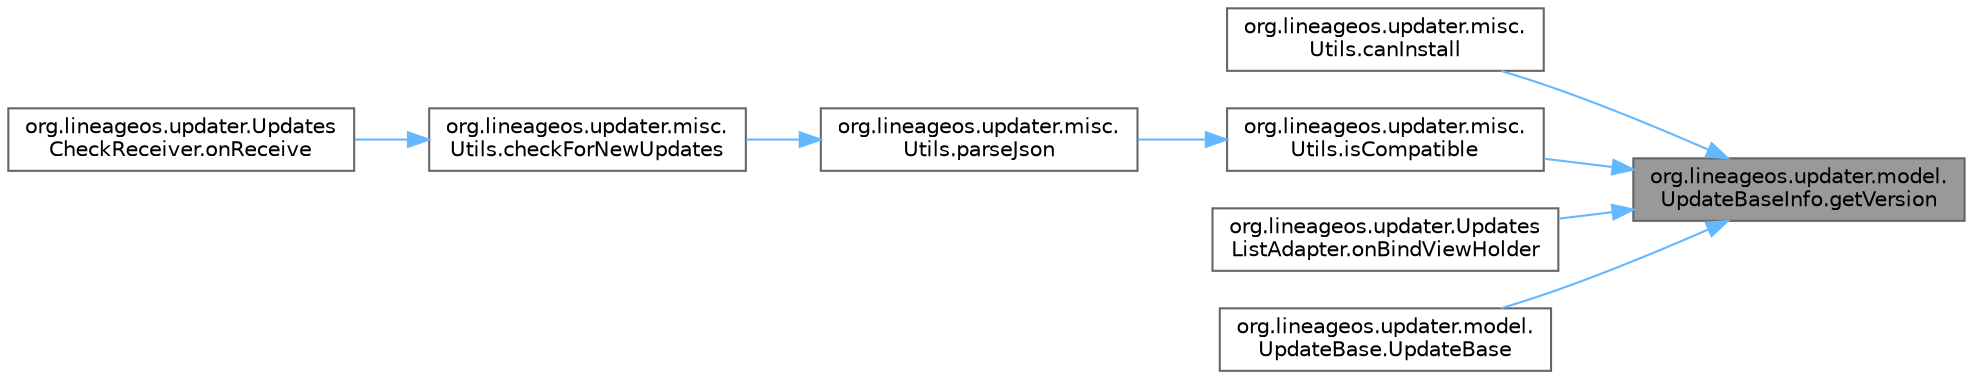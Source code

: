 digraph "org.lineageos.updater.model.UpdateBaseInfo.getVersion"
{
 // LATEX_PDF_SIZE
  bgcolor="transparent";
  edge [fontname=Helvetica,fontsize=10,labelfontname=Helvetica,labelfontsize=10];
  node [fontname=Helvetica,fontsize=10,shape=box,height=0.2,width=0.4];
  rankdir="RL";
  Node1 [label="org.lineageos.updater.model.\lUpdateBaseInfo.getVersion",height=0.2,width=0.4,color="gray40", fillcolor="grey60", style="filled", fontcolor="black",tooltip=" "];
  Node1 -> Node2 [dir="back",color="steelblue1",style="solid"];
  Node2 [label="org.lineageos.updater.misc.\lUtils.canInstall",height=0.2,width=0.4,color="grey40", fillcolor="white", style="filled",URL="$classorg_1_1lineageos_1_1updater_1_1misc_1_1_utils.html#a200b596c8b8ba8327d1e741a99f5db0f",tooltip=" "];
  Node1 -> Node3 [dir="back",color="steelblue1",style="solid"];
  Node3 [label="org.lineageos.updater.misc.\lUtils.isCompatible",height=0.2,width=0.4,color="grey40", fillcolor="white", style="filled",URL="$classorg_1_1lineageos_1_1updater_1_1misc_1_1_utils.html#a31cb9ad4e359da0f7b4fc54ae7afcfd9",tooltip=" "];
  Node3 -> Node4 [dir="back",color="steelblue1",style="solid"];
  Node4 [label="org.lineageos.updater.misc.\lUtils.parseJson",height=0.2,width=0.4,color="grey40", fillcolor="white", style="filled",URL="$classorg_1_1lineageos_1_1updater_1_1misc_1_1_utils.html#aad28273eac3eb5200ce2ade8c48834ad",tooltip=" "];
  Node4 -> Node5 [dir="back",color="steelblue1",style="solid"];
  Node5 [label="org.lineageos.updater.misc.\lUtils.checkForNewUpdates",height=0.2,width=0.4,color="grey40", fillcolor="white", style="filled",URL="$classorg_1_1lineageos_1_1updater_1_1misc_1_1_utils.html#a87f52df777d229a494ec21ba42503a6b",tooltip=" "];
  Node5 -> Node6 [dir="back",color="steelblue1",style="solid"];
  Node6 [label="org.lineageos.updater.Updates\lCheckReceiver.onReceive",height=0.2,width=0.4,color="grey40", fillcolor="white", style="filled",URL="$classorg_1_1lineageos_1_1updater_1_1_updates_check_receiver.html#ad8f90b6b49a0c878bddb97e8f99dd1b2",tooltip=" "];
  Node1 -> Node7 [dir="back",color="steelblue1",style="solid"];
  Node7 [label="org.lineageos.updater.Updates\lListAdapter.onBindViewHolder",height=0.2,width=0.4,color="grey40", fillcolor="white", style="filled",URL="$classorg_1_1lineageos_1_1updater_1_1_updates_list_adapter.html#af35376a6443b20ffac9b466e10ff338c",tooltip=" "];
  Node1 -> Node8 [dir="back",color="steelblue1",style="solid"];
  Node8 [label="org.lineageos.updater.model.\lUpdateBase.UpdateBase",height=0.2,width=0.4,color="grey40", fillcolor="white", style="filled",URL="$classorg_1_1lineageos_1_1updater_1_1model_1_1_update_base.html#a23a2815634d1d200b607ef8c3fc598c0",tooltip=" "];
}
